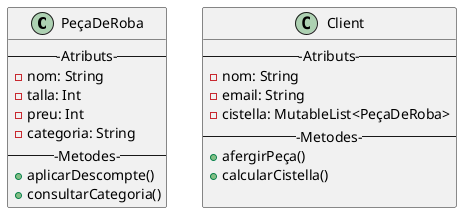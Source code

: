 @startuml
'https://plantuml.com/class-diagram

class PeçaDeRoba {
---Atributs---
- nom: String
- talla: Int
- preu: Int
- categoria: String
---Metodes---
+ aplicarDescompte()
+ consultarCategoria()
}

class Client {
---Atributs---
- nom: String
- email: String
- cistella: MutableList<PeçaDeRoba>
---Metodes---
+ afergirPeça()
+ calcularCistella()

}

@enduml